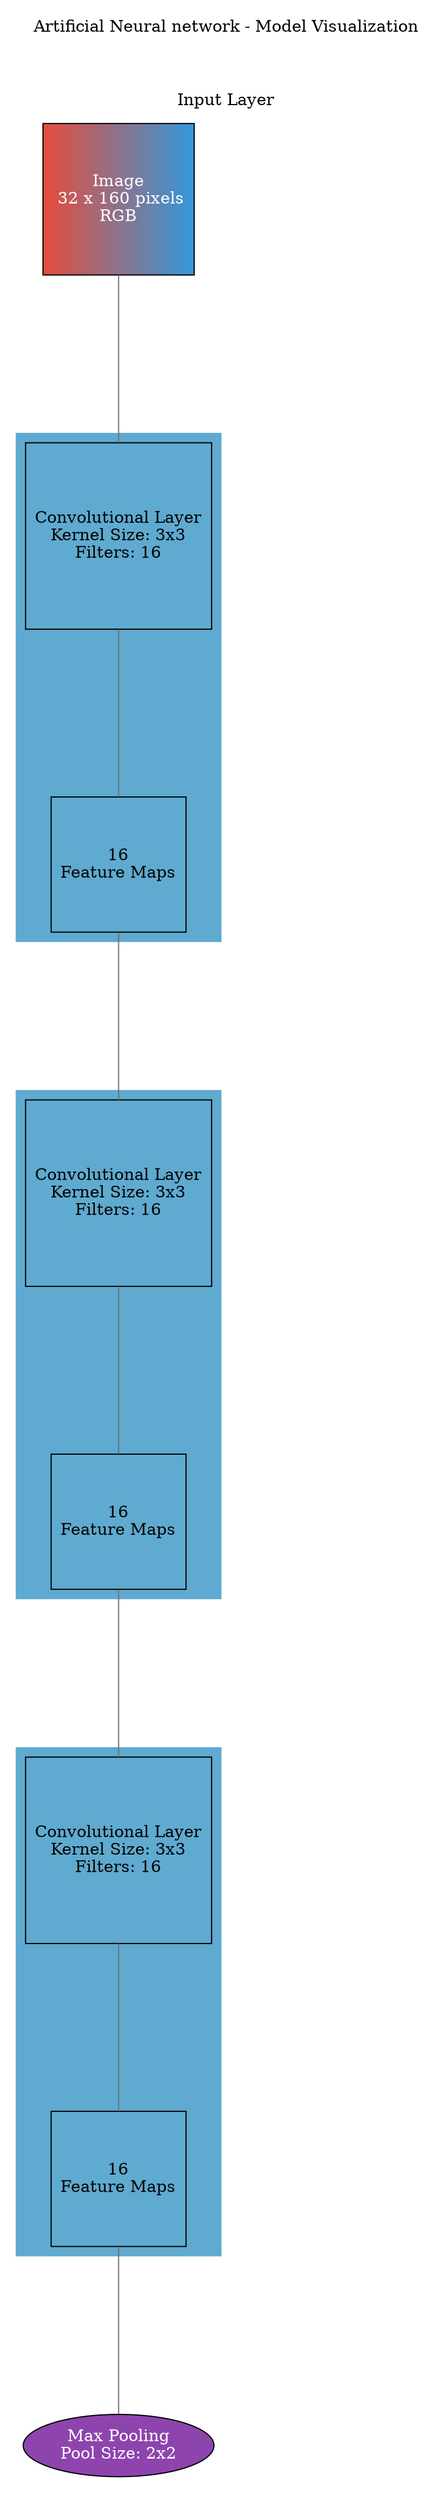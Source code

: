digraph g {
	graph [nodesep=1 ranksep=2 splines=false]
	edge [arrowhead=none color="#707070"]
	subgraph cluster_input {
		node [fillcolor="#e74c3c:#3498db" fontcolor=white shape=square style=filled]
		color=white label="Artificial Neural network - Model Visualization



Input Layer"
		1 [label="Image
 32 x 160 pixels
RGB" fontcolor=white]
	}
	conv_2 -> 2
	1 -> conv_2
	subgraph cluster_1 {
		color="#5faad0" style=filled
		conv_2 [label="Convolutional Layer
Kernel Size: 3x3
Filters: 16" shape=square]
		2 [label="16
Feature Maps" shape=square]
	}
	conv_3 -> 3
	2 -> conv_3
	subgraph cluster_2 {
		color="#5faad0" style=filled
		conv_3 [label="Convolutional Layer
Kernel Size: 3x3
Filters: 16" shape=square]
		3 [label="16
Feature Maps" shape=square]
	}
	conv_4 -> 4
	3 -> conv_4
	subgraph cluster_3 {
		color="#5faad0" style=filled
		conv_4 [label="Convolutional Layer
Kernel Size: 3x3
Filters: 16" shape=square]
		4 [label="16
Feature Maps" shape=square]
	}
	4 -> 5
	subgraph cluster_4 {
		color=white
		5 [label="Max Pooling
Pool Size: 2x2" fillcolor="#8e44ad" fontcolor=white style=filled]
	}
	subgraph cluster_output {
	}
	arrowShape=none
}
